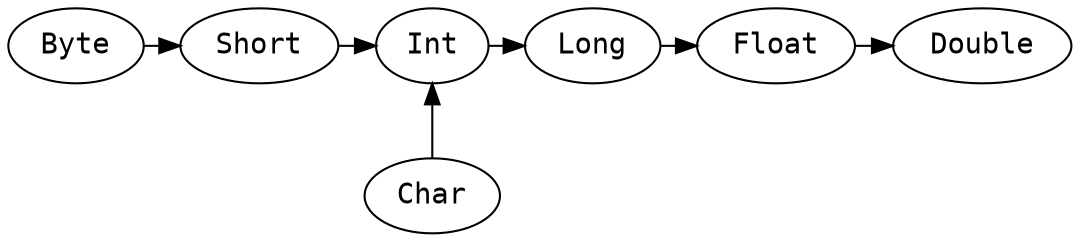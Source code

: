 digraph UnifiedTypes {
  node [fontname = "Courier"];
  rankdir="BT"


  Byte -> Short;
  Short -> Int;
  Int -> Long;
  Long -> Float;
  Float -> Double;
  Char -> Int;

  {rank = same; Double; Float; Long; Int; Short; Byte; }
}

